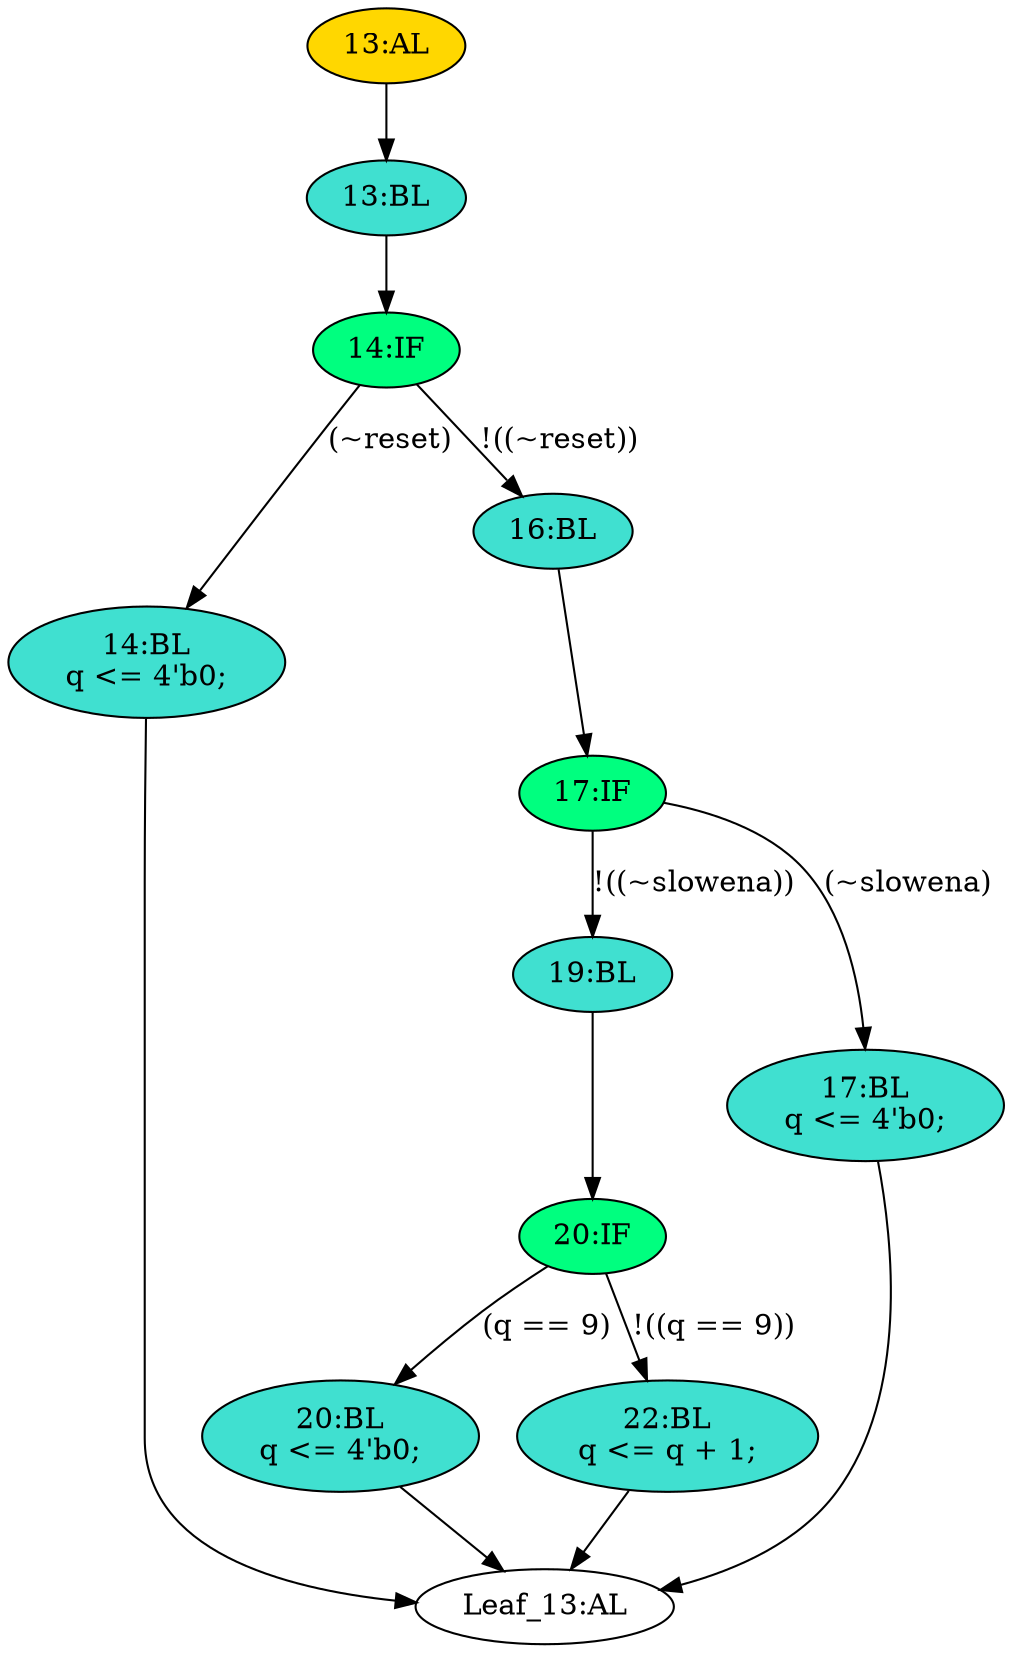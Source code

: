 strict digraph "" {
	node [label="\N"];
	"17:IF"	[ast="<pyverilog.vparser.ast.IfStatement object at 0x7f7a96998450>",
		fillcolor=springgreen,
		label="17:IF",
		statements="[]",
		style=filled,
		typ=IfStatement];
	"19:BL"	[ast="<pyverilog.vparser.ast.Block object at 0x7f7a96998f10>",
		fillcolor=turquoise,
		label="19:BL",
		statements="[]",
		style=filled,
		typ=Block];
	"17:IF" -> "19:BL"	[cond="['slowena']",
		label="!((~slowena))",
		lineno=17];
	"17:BL"	[ast="<pyverilog.vparser.ast.Block object at 0x7f7a964bacd0>",
		fillcolor=turquoise,
		label="17:BL
q <= 4'b0;",
		statements="[<pyverilog.vparser.ast.NonblockingSubstitution object at 0x7f7a964bad10>]",
		style=filled,
		typ=Block];
	"17:IF" -> "17:BL"	[cond="['slowena']",
		label="(~slowena)",
		lineno=17];
	"20:IF"	[ast="<pyverilog.vparser.ast.IfStatement object at 0x7f7a96998510>",
		fillcolor=springgreen,
		label="20:IF",
		statements="[]",
		style=filled,
		typ=IfStatement];
	"19:BL" -> "20:IF"	[cond="[]",
		lineno=None];
	"14:BL"	[ast="<pyverilog.vparser.ast.Block object at 0x7f7a96492090>",
		fillcolor=turquoise,
		label="14:BL
q <= 4'b0;",
		statements="[<pyverilog.vparser.ast.NonblockingSubstitution object at 0x7f7a964baf10>]",
		style=filled,
		typ=Block];
	"Leaf_13:AL"	[def_var="['q']",
		label="Leaf_13:AL"];
	"14:BL" -> "Leaf_13:AL"	[cond="[]",
		lineno=None];
	"20:BL"	[ast="<pyverilog.vparser.ast.Block object at 0x7f7a964ba450>",
		fillcolor=turquoise,
		label="20:BL
q <= 4'b0;",
		statements="[<pyverilog.vparser.ast.NonblockingSubstitution object at 0x7f7a964ba490>]",
		style=filled,
		typ=Block];
	"20:BL" -> "Leaf_13:AL"	[cond="[]",
		lineno=None];
	"17:BL" -> "Leaf_13:AL"	[cond="[]",
		lineno=None];
	"13:BL"	[ast="<pyverilog.vparser.ast.Block object at 0x7f7a96492110>",
		fillcolor=turquoise,
		label="13:BL",
		statements="[]",
		style=filled,
		typ=Block];
	"14:IF"	[ast="<pyverilog.vparser.ast.IfStatement object at 0x7f7a96492150>",
		fillcolor=springgreen,
		label="14:IF",
		statements="[]",
		style=filled,
		typ=IfStatement];
	"13:BL" -> "14:IF"	[cond="[]",
		lineno=None];
	"14:IF" -> "14:BL"	[cond="['reset']",
		label="(~reset)",
		lineno=14];
	"16:BL"	[ast="<pyverilog.vparser.ast.Block object at 0x7f7a96492190>",
		fillcolor=turquoise,
		label="16:BL",
		statements="[]",
		style=filled,
		typ=Block];
	"14:IF" -> "16:BL"	[cond="['reset']",
		label="!((~reset))",
		lineno=14];
	"20:IF" -> "20:BL"	[cond="['q']",
		label="(q == 9)",
		lineno=20];
	"22:BL"	[ast="<pyverilog.vparser.ast.Block object at 0x7f7a96998950>",
		fillcolor=turquoise,
		label="22:BL
q <= q + 1;",
		statements="[<pyverilog.vparser.ast.NonblockingSubstitution object at 0x7f7a96998cd0>]",
		style=filled,
		typ=Block];
	"20:IF" -> "22:BL"	[cond="['q']",
		label="!((q == 9))",
		lineno=20];
	"22:BL" -> "Leaf_13:AL"	[cond="[]",
		lineno=None];
	"13:AL"	[ast="<pyverilog.vparser.ast.Always object at 0x7f7a964922d0>",
		clk_sens=True,
		fillcolor=gold,
		label="13:AL",
		sens="['clk']",
		statements="[]",
		style=filled,
		typ=Always,
		use_var="['q', 'reset', 'slowena']"];
	"13:AL" -> "13:BL"	[cond="[]",
		lineno=None];
	"16:BL" -> "17:IF"	[cond="[]",
		lineno=None];
}
